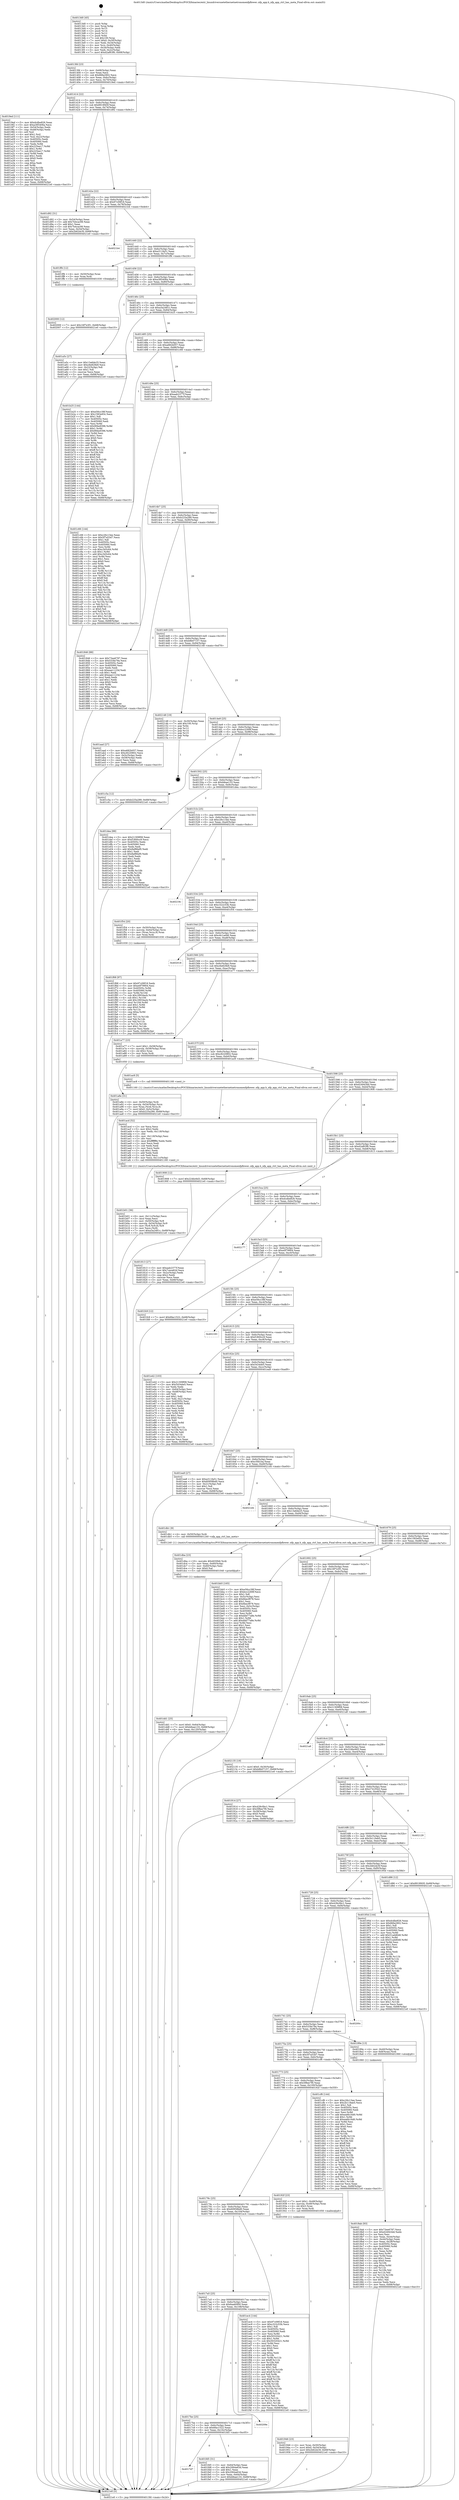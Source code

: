digraph "0x4013d0" {
  label = "0x4013d0 (/mnt/c/Users/mathe/Desktop/tcc/POCII/binaries/extr_linuxdriversnetethernetnetronomenfpflower..nfp_app.h_nfp_app_ctrl_has_meta_Final-ollvm.out::main(0))"
  labelloc = "t"
  node[shape=record]

  Entry [label="",width=0.3,height=0.3,shape=circle,fillcolor=black,style=filled]
  "0x4013fd" [label="{
     0x4013fd [23]\l
     | [instrs]\l
     &nbsp;&nbsp;0x4013fd \<+3\>: mov -0x68(%rbp),%eax\l
     &nbsp;&nbsp;0x401400 \<+2\>: mov %eax,%ecx\l
     &nbsp;&nbsp;0x401402 \<+6\>: sub $0x86fa2902,%ecx\l
     &nbsp;&nbsp;0x401408 \<+3\>: mov %eax,-0x6c(%rbp)\l
     &nbsp;&nbsp;0x40140b \<+3\>: mov %ecx,-0x70(%rbp)\l
     &nbsp;&nbsp;0x40140e \<+6\>: je 00000000004019ed \<main+0x61d\>\l
  }"]
  "0x4019ed" [label="{
     0x4019ed [111]\l
     | [instrs]\l
     &nbsp;&nbsp;0x4019ed \<+5\>: mov $0xdcdbe826,%eax\l
     &nbsp;&nbsp;0x4019f2 \<+5\>: mov $0xa385406a,%ecx\l
     &nbsp;&nbsp;0x4019f7 \<+3\>: mov -0x54(%rbp),%edx\l
     &nbsp;&nbsp;0x4019fa \<+3\>: cmp -0x48(%rbp),%edx\l
     &nbsp;&nbsp;0x4019fd \<+4\>: setl %sil\l
     &nbsp;&nbsp;0x401a01 \<+4\>: and $0x1,%sil\l
     &nbsp;&nbsp;0x401a05 \<+4\>: mov %sil,-0x22(%rbp)\l
     &nbsp;&nbsp;0x401a09 \<+7\>: mov 0x40505c,%edx\l
     &nbsp;&nbsp;0x401a10 \<+7\>: mov 0x405060,%edi\l
     &nbsp;&nbsp;0x401a17 \<+3\>: mov %edx,%r8d\l
     &nbsp;&nbsp;0x401a1a \<+7\>: add $0x225ee17,%r8d\l
     &nbsp;&nbsp;0x401a21 \<+4\>: sub $0x1,%r8d\l
     &nbsp;&nbsp;0x401a25 \<+7\>: sub $0x225ee17,%r8d\l
     &nbsp;&nbsp;0x401a2c \<+4\>: imul %r8d,%edx\l
     &nbsp;&nbsp;0x401a30 \<+3\>: and $0x1,%edx\l
     &nbsp;&nbsp;0x401a33 \<+3\>: cmp $0x0,%edx\l
     &nbsp;&nbsp;0x401a36 \<+4\>: sete %sil\l
     &nbsp;&nbsp;0x401a3a \<+3\>: cmp $0xa,%edi\l
     &nbsp;&nbsp;0x401a3d \<+4\>: setl %r9b\l
     &nbsp;&nbsp;0x401a41 \<+3\>: mov %sil,%r10b\l
     &nbsp;&nbsp;0x401a44 \<+3\>: and %r9b,%r10b\l
     &nbsp;&nbsp;0x401a47 \<+3\>: xor %r9b,%sil\l
     &nbsp;&nbsp;0x401a4a \<+3\>: or %sil,%r10b\l
     &nbsp;&nbsp;0x401a4d \<+4\>: test $0x1,%r10b\l
     &nbsp;&nbsp;0x401a51 \<+3\>: cmovne %ecx,%eax\l
     &nbsp;&nbsp;0x401a54 \<+3\>: mov %eax,-0x68(%rbp)\l
     &nbsp;&nbsp;0x401a57 \<+5\>: jmp 00000000004021e0 \<main+0xe10\>\l
  }"]
  "0x401414" [label="{
     0x401414 [22]\l
     | [instrs]\l
     &nbsp;&nbsp;0x401414 \<+5\>: jmp 0000000000401419 \<main+0x49\>\l
     &nbsp;&nbsp;0x401419 \<+3\>: mov -0x6c(%rbp),%eax\l
     &nbsp;&nbsp;0x40141c \<+5\>: sub $0x8919f45f,%eax\l
     &nbsp;&nbsp;0x401421 \<+3\>: mov %eax,-0x74(%rbp)\l
     &nbsp;&nbsp;0x401424 \<+6\>: je 0000000000401d92 \<main+0x9c2\>\l
  }"]
  Exit [label="",width=0.3,height=0.3,shape=circle,fillcolor=black,style=filled,peripheries=2]
  "0x401d92" [label="{
     0x401d92 [31]\l
     | [instrs]\l
     &nbsp;&nbsp;0x401d92 \<+3\>: mov -0x54(%rbp),%eax\l
     &nbsp;&nbsp;0x401d95 \<+5\>: add $0x7b4cac08,%eax\l
     &nbsp;&nbsp;0x401d9a \<+3\>: add $0x1,%eax\l
     &nbsp;&nbsp;0x401d9d \<+5\>: sub $0x7b4cac08,%eax\l
     &nbsp;&nbsp;0x401da2 \<+3\>: mov %eax,-0x54(%rbp)\l
     &nbsp;&nbsp;0x401da5 \<+7\>: movl $0x2b62dc5f,-0x68(%rbp)\l
     &nbsp;&nbsp;0x401dac \<+5\>: jmp 00000000004021e0 \<main+0xe10\>\l
  }"]
  "0x40142a" [label="{
     0x40142a [22]\l
     | [instrs]\l
     &nbsp;&nbsp;0x40142a \<+5\>: jmp 000000000040142f \<main+0x5f\>\l
     &nbsp;&nbsp;0x40142f \<+3\>: mov -0x6c(%rbp),%eax\l
     &nbsp;&nbsp;0x401432 \<+5\>: sub $0x97c09f18,%eax\l
     &nbsp;&nbsp;0x401437 \<+3\>: mov %eax,-0x78(%rbp)\l
     &nbsp;&nbsp;0x40143a \<+6\>: je 00000000004021b4 \<main+0xde4\>\l
  }"]
  "0x402000" [label="{
     0x402000 [12]\l
     | [instrs]\l
     &nbsp;&nbsp;0x402000 \<+7\>: movl $0x16f7e3f1,-0x68(%rbp)\l
     &nbsp;&nbsp;0x402007 \<+5\>: jmp 00000000004021e0 \<main+0xe10\>\l
  }"]
  "0x4021b4" [label="{
     0x4021b4\l
  }", style=dashed]
  "0x401440" [label="{
     0x401440 [22]\l
     | [instrs]\l
     &nbsp;&nbsp;0x401440 \<+5\>: jmp 0000000000401445 \<main+0x75\>\l
     &nbsp;&nbsp;0x401445 \<+3\>: mov -0x6c(%rbp),%eax\l
     &nbsp;&nbsp;0x401448 \<+5\>: sub $0xa311fa51,%eax\l
     &nbsp;&nbsp;0x40144d \<+3\>: mov %eax,-0x7c(%rbp)\l
     &nbsp;&nbsp;0x401450 \<+6\>: je 0000000000401ff4 \<main+0xc24\>\l
  }"]
  "0x4017d7" [label="{
     0x4017d7\l
  }", style=dashed]
  "0x401ff4" [label="{
     0x401ff4 [12]\l
     | [instrs]\l
     &nbsp;&nbsp;0x401ff4 \<+4\>: mov -0x50(%rbp),%rax\l
     &nbsp;&nbsp;0x401ff8 \<+3\>: mov %rax,%rdi\l
     &nbsp;&nbsp;0x401ffb \<+5\>: call 0000000000401030 \<free@plt\>\l
     | [calls]\l
     &nbsp;&nbsp;0x401030 \{1\} (unknown)\l
  }"]
  "0x401456" [label="{
     0x401456 [22]\l
     | [instrs]\l
     &nbsp;&nbsp;0x401456 \<+5\>: jmp 000000000040145b \<main+0x8b\>\l
     &nbsp;&nbsp;0x40145b \<+3\>: mov -0x6c(%rbp),%eax\l
     &nbsp;&nbsp;0x40145e \<+5\>: sub $0xa385406a,%eax\l
     &nbsp;&nbsp;0x401463 \<+3\>: mov %eax,-0x80(%rbp)\l
     &nbsp;&nbsp;0x401466 \<+6\>: je 0000000000401a5c \<main+0x68c\>\l
  }"]
  "0x401fd5" [label="{
     0x401fd5 [31]\l
     | [instrs]\l
     &nbsp;&nbsp;0x401fd5 \<+3\>: mov -0x64(%rbp),%eax\l
     &nbsp;&nbsp;0x401fd8 \<+5\>: add $0x2064a63d,%eax\l
     &nbsp;&nbsp;0x401fdd \<+3\>: add $0x1,%eax\l
     &nbsp;&nbsp;0x401fe0 \<+5\>: sub $0x2064a63d,%eax\l
     &nbsp;&nbsp;0x401fe5 \<+3\>: mov %eax,-0x64(%rbp)\l
     &nbsp;&nbsp;0x401fe8 \<+7\>: movl $0xbfeae133,-0x68(%rbp)\l
     &nbsp;&nbsp;0x401fef \<+5\>: jmp 00000000004021e0 \<main+0xe10\>\l
  }"]
  "0x401a5c" [label="{
     0x401a5c [27]\l
     | [instrs]\l
     &nbsp;&nbsp;0x401a5c \<+5\>: mov $0x13a6de25,%eax\l
     &nbsp;&nbsp;0x401a61 \<+5\>: mov $0xc6e829e9,%ecx\l
     &nbsp;&nbsp;0x401a66 \<+3\>: mov -0x22(%rbp),%dl\l
     &nbsp;&nbsp;0x401a69 \<+3\>: test $0x1,%dl\l
     &nbsp;&nbsp;0x401a6c \<+3\>: cmovne %ecx,%eax\l
     &nbsp;&nbsp;0x401a6f \<+3\>: mov %eax,-0x68(%rbp)\l
     &nbsp;&nbsp;0x401a72 \<+5\>: jmp 00000000004021e0 \<main+0xe10\>\l
  }"]
  "0x40146c" [label="{
     0x40146c [25]\l
     | [instrs]\l
     &nbsp;&nbsp;0x40146c \<+5\>: jmp 0000000000401471 \<main+0xa1\>\l
     &nbsp;&nbsp;0x401471 \<+3\>: mov -0x6c(%rbp),%eax\l
     &nbsp;&nbsp;0x401474 \<+5\>: sub $0xa3a2481c,%eax\l
     &nbsp;&nbsp;0x401479 \<+6\>: mov %eax,-0x84(%rbp)\l
     &nbsp;&nbsp;0x40147f \<+6\>: je 0000000000401b25 \<main+0x755\>\l
  }"]
  "0x4017be" [label="{
     0x4017be [25]\l
     | [instrs]\l
     &nbsp;&nbsp;0x4017be \<+5\>: jmp 00000000004017c3 \<main+0x3f3\>\l
     &nbsp;&nbsp;0x4017c3 \<+3\>: mov -0x6c(%rbp),%eax\l
     &nbsp;&nbsp;0x4017c6 \<+5\>: sub $0x6fac1522,%eax\l
     &nbsp;&nbsp;0x4017cb \<+6\>: mov %eax,-0x10c(%rbp)\l
     &nbsp;&nbsp;0x4017d1 \<+6\>: je 0000000000401fd5 \<main+0xc05\>\l
  }"]
  "0x401b25" [label="{
     0x401b25 [144]\l
     | [instrs]\l
     &nbsp;&nbsp;0x401b25 \<+5\>: mov $0xe56cc38f,%eax\l
     &nbsp;&nbsp;0x401b2a \<+5\>: mov $0x1583e93c,%ecx\l
     &nbsp;&nbsp;0x401b2f \<+2\>: mov $0x1,%dl\l
     &nbsp;&nbsp;0x401b31 \<+7\>: mov 0x40505c,%esi\l
     &nbsp;&nbsp;0x401b38 \<+7\>: mov 0x405060,%edi\l
     &nbsp;&nbsp;0x401b3f \<+3\>: mov %esi,%r8d\l
     &nbsp;&nbsp;0x401b42 \<+7\>: add $0x90be9396,%r8d\l
     &nbsp;&nbsp;0x401b49 \<+4\>: sub $0x1,%r8d\l
     &nbsp;&nbsp;0x401b4d \<+7\>: sub $0x90be9396,%r8d\l
     &nbsp;&nbsp;0x401b54 \<+4\>: imul %r8d,%esi\l
     &nbsp;&nbsp;0x401b58 \<+3\>: and $0x1,%esi\l
     &nbsp;&nbsp;0x401b5b \<+3\>: cmp $0x0,%esi\l
     &nbsp;&nbsp;0x401b5e \<+4\>: sete %r9b\l
     &nbsp;&nbsp;0x401b62 \<+3\>: cmp $0xa,%edi\l
     &nbsp;&nbsp;0x401b65 \<+4\>: setl %r10b\l
     &nbsp;&nbsp;0x401b69 \<+3\>: mov %r9b,%r11b\l
     &nbsp;&nbsp;0x401b6c \<+4\>: xor $0xff,%r11b\l
     &nbsp;&nbsp;0x401b70 \<+3\>: mov %r10b,%bl\l
     &nbsp;&nbsp;0x401b73 \<+3\>: xor $0xff,%bl\l
     &nbsp;&nbsp;0x401b76 \<+3\>: xor $0x0,%dl\l
     &nbsp;&nbsp;0x401b79 \<+3\>: mov %r11b,%r14b\l
     &nbsp;&nbsp;0x401b7c \<+4\>: and $0x0,%r14b\l
     &nbsp;&nbsp;0x401b80 \<+3\>: and %dl,%r9b\l
     &nbsp;&nbsp;0x401b83 \<+3\>: mov %bl,%r15b\l
     &nbsp;&nbsp;0x401b86 \<+4\>: and $0x0,%r15b\l
     &nbsp;&nbsp;0x401b8a \<+3\>: and %dl,%r10b\l
     &nbsp;&nbsp;0x401b8d \<+3\>: or %r9b,%r14b\l
     &nbsp;&nbsp;0x401b90 \<+3\>: or %r10b,%r15b\l
     &nbsp;&nbsp;0x401b93 \<+3\>: xor %r15b,%r14b\l
     &nbsp;&nbsp;0x401b96 \<+3\>: or %bl,%r11b\l
     &nbsp;&nbsp;0x401b99 \<+4\>: xor $0xff,%r11b\l
     &nbsp;&nbsp;0x401b9d \<+3\>: or $0x0,%dl\l
     &nbsp;&nbsp;0x401ba0 \<+3\>: and %dl,%r11b\l
     &nbsp;&nbsp;0x401ba3 \<+3\>: or %r11b,%r14b\l
     &nbsp;&nbsp;0x401ba6 \<+4\>: test $0x1,%r14b\l
     &nbsp;&nbsp;0x401baa \<+3\>: cmovne %ecx,%eax\l
     &nbsp;&nbsp;0x401bad \<+3\>: mov %eax,-0x68(%rbp)\l
     &nbsp;&nbsp;0x401bb0 \<+5\>: jmp 00000000004021e0 \<main+0xe10\>\l
  }"]
  "0x401485" [label="{
     0x401485 [25]\l
     | [instrs]\l
     &nbsp;&nbsp;0x401485 \<+5\>: jmp 000000000040148a \<main+0xba\>\l
     &nbsp;&nbsp;0x40148a \<+3\>: mov -0x6c(%rbp),%eax\l
     &nbsp;&nbsp;0x40148d \<+5\>: sub $0xa682b057,%eax\l
     &nbsp;&nbsp;0x401492 \<+6\>: mov %eax,-0x88(%rbp)\l
     &nbsp;&nbsp;0x401498 \<+6\>: je 0000000000401c66 \<main+0x896\>\l
  }"]
  "0x40209e" [label="{
     0x40209e\l
  }", style=dashed]
  "0x401c66" [label="{
     0x401c66 [144]\l
     | [instrs]\l
     &nbsp;&nbsp;0x401c66 \<+5\>: mov $0xc26c13ee,%eax\l
     &nbsp;&nbsp;0x401c6b \<+5\>: mov $0x5f7a53d7,%ecx\l
     &nbsp;&nbsp;0x401c70 \<+2\>: mov $0x1,%dl\l
     &nbsp;&nbsp;0x401c72 \<+7\>: mov 0x40505c,%esi\l
     &nbsp;&nbsp;0x401c79 \<+7\>: mov 0x405060,%edi\l
     &nbsp;&nbsp;0x401c80 \<+3\>: mov %esi,%r8d\l
     &nbsp;&nbsp;0x401c83 \<+7\>: sub $0xc3d3c64,%r8d\l
     &nbsp;&nbsp;0x401c8a \<+4\>: sub $0x1,%r8d\l
     &nbsp;&nbsp;0x401c8e \<+7\>: add $0xc3d3c64,%r8d\l
     &nbsp;&nbsp;0x401c95 \<+4\>: imul %r8d,%esi\l
     &nbsp;&nbsp;0x401c99 \<+3\>: and $0x1,%esi\l
     &nbsp;&nbsp;0x401c9c \<+3\>: cmp $0x0,%esi\l
     &nbsp;&nbsp;0x401c9f \<+4\>: sete %r9b\l
     &nbsp;&nbsp;0x401ca3 \<+3\>: cmp $0xa,%edi\l
     &nbsp;&nbsp;0x401ca6 \<+4\>: setl %r10b\l
     &nbsp;&nbsp;0x401caa \<+3\>: mov %r9b,%r11b\l
     &nbsp;&nbsp;0x401cad \<+4\>: xor $0xff,%r11b\l
     &nbsp;&nbsp;0x401cb1 \<+3\>: mov %r10b,%bl\l
     &nbsp;&nbsp;0x401cb4 \<+3\>: xor $0xff,%bl\l
     &nbsp;&nbsp;0x401cb7 \<+3\>: xor $0x0,%dl\l
     &nbsp;&nbsp;0x401cba \<+3\>: mov %r11b,%r14b\l
     &nbsp;&nbsp;0x401cbd \<+4\>: and $0x0,%r14b\l
     &nbsp;&nbsp;0x401cc1 \<+3\>: and %dl,%r9b\l
     &nbsp;&nbsp;0x401cc4 \<+3\>: mov %bl,%r15b\l
     &nbsp;&nbsp;0x401cc7 \<+4\>: and $0x0,%r15b\l
     &nbsp;&nbsp;0x401ccb \<+3\>: and %dl,%r10b\l
     &nbsp;&nbsp;0x401cce \<+3\>: or %r9b,%r14b\l
     &nbsp;&nbsp;0x401cd1 \<+3\>: or %r10b,%r15b\l
     &nbsp;&nbsp;0x401cd4 \<+3\>: xor %r15b,%r14b\l
     &nbsp;&nbsp;0x401cd7 \<+3\>: or %bl,%r11b\l
     &nbsp;&nbsp;0x401cda \<+4\>: xor $0xff,%r11b\l
     &nbsp;&nbsp;0x401cde \<+3\>: or $0x0,%dl\l
     &nbsp;&nbsp;0x401ce1 \<+3\>: and %dl,%r11b\l
     &nbsp;&nbsp;0x401ce4 \<+3\>: or %r11b,%r14b\l
     &nbsp;&nbsp;0x401ce7 \<+4\>: test $0x1,%r14b\l
     &nbsp;&nbsp;0x401ceb \<+3\>: cmovne %ecx,%eax\l
     &nbsp;&nbsp;0x401cee \<+3\>: mov %eax,-0x68(%rbp)\l
     &nbsp;&nbsp;0x401cf1 \<+5\>: jmp 00000000004021e0 \<main+0xe10\>\l
  }"]
  "0x40149e" [label="{
     0x40149e [25]\l
     | [instrs]\l
     &nbsp;&nbsp;0x40149e \<+5\>: jmp 00000000004014a3 \<main+0xd3\>\l
     &nbsp;&nbsp;0x4014a3 \<+3\>: mov -0x6c(%rbp),%eax\l
     &nbsp;&nbsp;0x4014a6 \<+5\>: sub $0xaab2377f,%eax\l
     &nbsp;&nbsp;0x4014ab \<+6\>: mov %eax,-0x8c(%rbp)\l
     &nbsp;&nbsp;0x4014b1 \<+6\>: je 0000000000401846 \<main+0x476\>\l
  }"]
  "0x401f68" [label="{
     0x401f68 [97]\l
     | [instrs]\l
     &nbsp;&nbsp;0x401f68 \<+5\>: mov $0x97c09f18,%edx\l
     &nbsp;&nbsp;0x401f6d \<+5\>: mov $0xe0f79904,%esi\l
     &nbsp;&nbsp;0x401f72 \<+8\>: mov 0x40505c,%r8d\l
     &nbsp;&nbsp;0x401f7a \<+8\>: mov 0x405060,%r9d\l
     &nbsp;&nbsp;0x401f82 \<+3\>: mov %r8d,%r10d\l
     &nbsp;&nbsp;0x401f85 \<+7\>: sub $0x18934acb,%r10d\l
     &nbsp;&nbsp;0x401f8c \<+4\>: sub $0x1,%r10d\l
     &nbsp;&nbsp;0x401f90 \<+7\>: add $0x18934acb,%r10d\l
     &nbsp;&nbsp;0x401f97 \<+4\>: imul %r10d,%r8d\l
     &nbsp;&nbsp;0x401f9b \<+4\>: and $0x1,%r8d\l
     &nbsp;&nbsp;0x401f9f \<+4\>: cmp $0x0,%r8d\l
     &nbsp;&nbsp;0x401fa3 \<+4\>: sete %r11b\l
     &nbsp;&nbsp;0x401fa7 \<+4\>: cmp $0xa,%r9d\l
     &nbsp;&nbsp;0x401fab \<+3\>: setl %bl\l
     &nbsp;&nbsp;0x401fae \<+3\>: mov %r11b,%r14b\l
     &nbsp;&nbsp;0x401fb1 \<+3\>: and %bl,%r14b\l
     &nbsp;&nbsp;0x401fb4 \<+3\>: xor %bl,%r11b\l
     &nbsp;&nbsp;0x401fb7 \<+3\>: or %r11b,%r14b\l
     &nbsp;&nbsp;0x401fba \<+4\>: test $0x1,%r14b\l
     &nbsp;&nbsp;0x401fbe \<+3\>: cmovne %esi,%edx\l
     &nbsp;&nbsp;0x401fc1 \<+3\>: mov %edx,-0x68(%rbp)\l
     &nbsp;&nbsp;0x401fc4 \<+5\>: jmp 00000000004021e0 \<main+0xe10\>\l
  }"]
  "0x401846" [label="{
     0x401846 [88]\l
     | [instrs]\l
     &nbsp;&nbsp;0x401846 \<+5\>: mov $0x73ee6787,%eax\l
     &nbsp;&nbsp;0x40184b \<+5\>: mov $0x533fa79a,%ecx\l
     &nbsp;&nbsp;0x401850 \<+7\>: mov 0x40505c,%edx\l
     &nbsp;&nbsp;0x401857 \<+7\>: mov 0x405060,%esi\l
     &nbsp;&nbsp;0x40185e \<+2\>: mov %edx,%edi\l
     &nbsp;&nbsp;0x401860 \<+6\>: sub $0xeae1123d,%edi\l
     &nbsp;&nbsp;0x401866 \<+3\>: sub $0x1,%edi\l
     &nbsp;&nbsp;0x401869 \<+6\>: add $0xeae1123d,%edi\l
     &nbsp;&nbsp;0x40186f \<+3\>: imul %edi,%edx\l
     &nbsp;&nbsp;0x401872 \<+3\>: and $0x1,%edx\l
     &nbsp;&nbsp;0x401875 \<+3\>: cmp $0x0,%edx\l
     &nbsp;&nbsp;0x401878 \<+4\>: sete %r8b\l
     &nbsp;&nbsp;0x40187c \<+3\>: cmp $0xa,%esi\l
     &nbsp;&nbsp;0x40187f \<+4\>: setl %r9b\l
     &nbsp;&nbsp;0x401883 \<+3\>: mov %r8b,%r10b\l
     &nbsp;&nbsp;0x401886 \<+3\>: and %r9b,%r10b\l
     &nbsp;&nbsp;0x401889 \<+3\>: xor %r9b,%r8b\l
     &nbsp;&nbsp;0x40188c \<+3\>: or %r8b,%r10b\l
     &nbsp;&nbsp;0x40188f \<+4\>: test $0x1,%r10b\l
     &nbsp;&nbsp;0x401893 \<+3\>: cmovne %ecx,%eax\l
     &nbsp;&nbsp;0x401896 \<+3\>: mov %eax,-0x68(%rbp)\l
     &nbsp;&nbsp;0x401899 \<+5\>: jmp 00000000004021e0 \<main+0xe10\>\l
  }"]
  "0x4014b7" [label="{
     0x4014b7 [25]\l
     | [instrs]\l
     &nbsp;&nbsp;0x4014b7 \<+5\>: jmp 00000000004014bc \<main+0xec\>\l
     &nbsp;&nbsp;0x4014bc \<+3\>: mov -0x6c(%rbp),%eax\l
     &nbsp;&nbsp;0x4014bf \<+5\>: sub $0xb225a289,%eax\l
     &nbsp;&nbsp;0x4014c4 \<+6\>: mov %eax,-0x90(%rbp)\l
     &nbsp;&nbsp;0x4014ca \<+6\>: je 0000000000401aad \<main+0x6dd\>\l
  }"]
  "0x4017a5" [label="{
     0x4017a5 [25]\l
     | [instrs]\l
     &nbsp;&nbsp;0x4017a5 \<+5\>: jmp 00000000004017aa \<main+0x3da\>\l
     &nbsp;&nbsp;0x4017aa \<+3\>: mov -0x6c(%rbp),%eax\l
     &nbsp;&nbsp;0x4017ad \<+5\>: sub $0x6aa60f00,%eax\l
     &nbsp;&nbsp;0x4017b2 \<+6\>: mov %eax,-0x108(%rbp)\l
     &nbsp;&nbsp;0x4017b8 \<+6\>: je 000000000040209e \<main+0xcce\>\l
  }"]
  "0x401aad" [label="{
     0x401aad [27]\l
     | [instrs]\l
     &nbsp;&nbsp;0x401aad \<+5\>: mov $0xa682b057,%eax\l
     &nbsp;&nbsp;0x401ab2 \<+5\>: mov $0xc8220802,%ecx\l
     &nbsp;&nbsp;0x401ab7 \<+3\>: mov -0x5c(%rbp),%edx\l
     &nbsp;&nbsp;0x401aba \<+3\>: cmp -0x58(%rbp),%edx\l
     &nbsp;&nbsp;0x401abd \<+3\>: cmovl %ecx,%eax\l
     &nbsp;&nbsp;0x401ac0 \<+3\>: mov %eax,-0x68(%rbp)\l
     &nbsp;&nbsp;0x401ac3 \<+5\>: jmp 00000000004021e0 \<main+0xe10\>\l
  }"]
  "0x4014d0" [label="{
     0x4014d0 [25]\l
     | [instrs]\l
     &nbsp;&nbsp;0x4014d0 \<+5\>: jmp 00000000004014d5 \<main+0x105\>\l
     &nbsp;&nbsp;0x4014d5 \<+3\>: mov -0x6c(%rbp),%eax\l
     &nbsp;&nbsp;0x4014d8 \<+5\>: sub $0xb8b07157,%eax\l
     &nbsp;&nbsp;0x4014dd \<+6\>: mov %eax,-0x94(%rbp)\l
     &nbsp;&nbsp;0x4014e3 \<+6\>: je 0000000000402148 \<main+0xd78\>\l
  }"]
  "0x401ec4" [label="{
     0x401ec4 [144]\l
     | [instrs]\l
     &nbsp;&nbsp;0x401ec4 \<+5\>: mov $0x97c09f18,%eax\l
     &nbsp;&nbsp;0x401ec9 \<+5\>: mov $0xc322c53b,%ecx\l
     &nbsp;&nbsp;0x401ece \<+2\>: mov $0x1,%dl\l
     &nbsp;&nbsp;0x401ed0 \<+7\>: mov 0x40505c,%esi\l
     &nbsp;&nbsp;0x401ed7 \<+7\>: mov 0x405060,%edi\l
     &nbsp;&nbsp;0x401ede \<+3\>: mov %esi,%r8d\l
     &nbsp;&nbsp;0x401ee1 \<+7\>: add $0x50320421,%r8d\l
     &nbsp;&nbsp;0x401ee8 \<+4\>: sub $0x1,%r8d\l
     &nbsp;&nbsp;0x401eec \<+7\>: sub $0x50320421,%r8d\l
     &nbsp;&nbsp;0x401ef3 \<+4\>: imul %r8d,%esi\l
     &nbsp;&nbsp;0x401ef7 \<+3\>: and $0x1,%esi\l
     &nbsp;&nbsp;0x401efa \<+3\>: cmp $0x0,%esi\l
     &nbsp;&nbsp;0x401efd \<+4\>: sete %r9b\l
     &nbsp;&nbsp;0x401f01 \<+3\>: cmp $0xa,%edi\l
     &nbsp;&nbsp;0x401f04 \<+4\>: setl %r10b\l
     &nbsp;&nbsp;0x401f08 \<+3\>: mov %r9b,%r11b\l
     &nbsp;&nbsp;0x401f0b \<+4\>: xor $0xff,%r11b\l
     &nbsp;&nbsp;0x401f0f \<+3\>: mov %r10b,%bl\l
     &nbsp;&nbsp;0x401f12 \<+3\>: xor $0xff,%bl\l
     &nbsp;&nbsp;0x401f15 \<+3\>: xor $0x1,%dl\l
     &nbsp;&nbsp;0x401f18 \<+3\>: mov %r11b,%r14b\l
     &nbsp;&nbsp;0x401f1b \<+4\>: and $0xff,%r14b\l
     &nbsp;&nbsp;0x401f1f \<+3\>: and %dl,%r9b\l
     &nbsp;&nbsp;0x401f22 \<+3\>: mov %bl,%r15b\l
     &nbsp;&nbsp;0x401f25 \<+4\>: and $0xff,%r15b\l
     &nbsp;&nbsp;0x401f29 \<+3\>: and %dl,%r10b\l
     &nbsp;&nbsp;0x401f2c \<+3\>: or %r9b,%r14b\l
     &nbsp;&nbsp;0x401f2f \<+3\>: or %r10b,%r15b\l
     &nbsp;&nbsp;0x401f32 \<+3\>: xor %r15b,%r14b\l
     &nbsp;&nbsp;0x401f35 \<+3\>: or %bl,%r11b\l
     &nbsp;&nbsp;0x401f38 \<+4\>: xor $0xff,%r11b\l
     &nbsp;&nbsp;0x401f3c \<+3\>: or $0x1,%dl\l
     &nbsp;&nbsp;0x401f3f \<+3\>: and %dl,%r11b\l
     &nbsp;&nbsp;0x401f42 \<+3\>: or %r11b,%r14b\l
     &nbsp;&nbsp;0x401f45 \<+4\>: test $0x1,%r14b\l
     &nbsp;&nbsp;0x401f49 \<+3\>: cmovne %ecx,%eax\l
     &nbsp;&nbsp;0x401f4c \<+3\>: mov %eax,-0x68(%rbp)\l
     &nbsp;&nbsp;0x401f4f \<+5\>: jmp 00000000004021e0 \<main+0xe10\>\l
  }"]
  "0x402148" [label="{
     0x402148 [19]\l
     | [instrs]\l
     &nbsp;&nbsp;0x402148 \<+3\>: mov -0x30(%rbp),%eax\l
     &nbsp;&nbsp;0x40214b \<+7\>: add $0x100,%rsp\l
     &nbsp;&nbsp;0x402152 \<+1\>: pop %rbx\l
     &nbsp;&nbsp;0x402153 \<+2\>: pop %r12\l
     &nbsp;&nbsp;0x402155 \<+2\>: pop %r14\l
     &nbsp;&nbsp;0x402157 \<+2\>: pop %r15\l
     &nbsp;&nbsp;0x402159 \<+1\>: pop %rbp\l
     &nbsp;&nbsp;0x40215a \<+1\>: ret\l
  }"]
  "0x4014e9" [label="{
     0x4014e9 [25]\l
     | [instrs]\l
     &nbsp;&nbsp;0x4014e9 \<+5\>: jmp 00000000004014ee \<main+0x11e\>\l
     &nbsp;&nbsp;0x4014ee \<+3\>: mov -0x6c(%rbp),%eax\l
     &nbsp;&nbsp;0x4014f1 \<+5\>: sub $0xbcc2269f,%eax\l
     &nbsp;&nbsp;0x4014f6 \<+6\>: mov %eax,-0x98(%rbp)\l
     &nbsp;&nbsp;0x4014fc \<+6\>: je 0000000000401c5a \<main+0x88a\>\l
  }"]
  "0x401dd1" [label="{
     0x401dd1 [25]\l
     | [instrs]\l
     &nbsp;&nbsp;0x401dd1 \<+7\>: movl $0x0,-0x64(%rbp)\l
     &nbsp;&nbsp;0x401dd8 \<+7\>: movl $0xbfeae133,-0x68(%rbp)\l
     &nbsp;&nbsp;0x401ddf \<+6\>: mov %eax,-0x120(%rbp)\l
     &nbsp;&nbsp;0x401de5 \<+5\>: jmp 00000000004021e0 \<main+0xe10\>\l
  }"]
  "0x401c5a" [label="{
     0x401c5a [12]\l
     | [instrs]\l
     &nbsp;&nbsp;0x401c5a \<+7\>: movl $0xb225a289,-0x68(%rbp)\l
     &nbsp;&nbsp;0x401c61 \<+5\>: jmp 00000000004021e0 \<main+0xe10\>\l
  }"]
  "0x401502" [label="{
     0x401502 [25]\l
     | [instrs]\l
     &nbsp;&nbsp;0x401502 \<+5\>: jmp 0000000000401507 \<main+0x137\>\l
     &nbsp;&nbsp;0x401507 \<+3\>: mov -0x6c(%rbp),%eax\l
     &nbsp;&nbsp;0x40150a \<+5\>: sub $0xbfeae133,%eax\l
     &nbsp;&nbsp;0x40150f \<+6\>: mov %eax,-0x9c(%rbp)\l
     &nbsp;&nbsp;0x401515 \<+6\>: je 0000000000401dea \<main+0xa1a\>\l
  }"]
  "0x401dba" [label="{
     0x401dba [23]\l
     | [instrs]\l
     &nbsp;&nbsp;0x401dba \<+10\>: movabs $0x4030b6,%rdi\l
     &nbsp;&nbsp;0x401dc4 \<+3\>: mov %eax,-0x60(%rbp)\l
     &nbsp;&nbsp;0x401dc7 \<+3\>: mov -0x60(%rbp),%esi\l
     &nbsp;&nbsp;0x401dca \<+2\>: mov $0x0,%al\l
     &nbsp;&nbsp;0x401dcc \<+5\>: call 0000000000401040 \<printf@plt\>\l
     | [calls]\l
     &nbsp;&nbsp;0x401040 \{1\} (unknown)\l
  }"]
  "0x401dea" [label="{
     0x401dea [88]\l
     | [instrs]\l
     &nbsp;&nbsp;0x401dea \<+5\>: mov $0x21309f08,%eax\l
     &nbsp;&nbsp;0x401def \<+5\>: mov $0xf1800cc9,%ecx\l
     &nbsp;&nbsp;0x401df4 \<+7\>: mov 0x40505c,%edx\l
     &nbsp;&nbsp;0x401dfb \<+7\>: mov 0x405060,%esi\l
     &nbsp;&nbsp;0x401e02 \<+2\>: mov %edx,%edi\l
     &nbsp;&nbsp;0x401e04 \<+6\>: add $0x8af86ef0,%edi\l
     &nbsp;&nbsp;0x401e0a \<+3\>: sub $0x1,%edi\l
     &nbsp;&nbsp;0x401e0d \<+6\>: sub $0x8af86ef0,%edi\l
     &nbsp;&nbsp;0x401e13 \<+3\>: imul %edi,%edx\l
     &nbsp;&nbsp;0x401e16 \<+3\>: and $0x1,%edx\l
     &nbsp;&nbsp;0x401e19 \<+3\>: cmp $0x0,%edx\l
     &nbsp;&nbsp;0x401e1c \<+4\>: sete %r8b\l
     &nbsp;&nbsp;0x401e20 \<+3\>: cmp $0xa,%esi\l
     &nbsp;&nbsp;0x401e23 \<+4\>: setl %r9b\l
     &nbsp;&nbsp;0x401e27 \<+3\>: mov %r8b,%r10b\l
     &nbsp;&nbsp;0x401e2a \<+3\>: and %r9b,%r10b\l
     &nbsp;&nbsp;0x401e2d \<+3\>: xor %r9b,%r8b\l
     &nbsp;&nbsp;0x401e30 \<+3\>: or %r8b,%r10b\l
     &nbsp;&nbsp;0x401e33 \<+4\>: test $0x1,%r10b\l
     &nbsp;&nbsp;0x401e37 \<+3\>: cmovne %ecx,%eax\l
     &nbsp;&nbsp;0x401e3a \<+3\>: mov %eax,-0x68(%rbp)\l
     &nbsp;&nbsp;0x401e3d \<+5\>: jmp 00000000004021e0 \<main+0xe10\>\l
  }"]
  "0x40151b" [label="{
     0x40151b [25]\l
     | [instrs]\l
     &nbsp;&nbsp;0x40151b \<+5\>: jmp 0000000000401520 \<main+0x150\>\l
     &nbsp;&nbsp;0x401520 \<+3\>: mov -0x6c(%rbp),%eax\l
     &nbsp;&nbsp;0x401523 \<+5\>: sub $0xc26c13ee,%eax\l
     &nbsp;&nbsp;0x401528 \<+6\>: mov %eax,-0xa0(%rbp)\l
     &nbsp;&nbsp;0x40152e \<+6\>: je 000000000040219c \<main+0xdcc\>\l
  }"]
  "0x401b01" [label="{
     0x401b01 [36]\l
     | [instrs]\l
     &nbsp;&nbsp;0x401b01 \<+6\>: mov -0x11c(%rbp),%ecx\l
     &nbsp;&nbsp;0x401b07 \<+3\>: imul %eax,%ecx\l
     &nbsp;&nbsp;0x401b0a \<+4\>: mov -0x50(%rbp),%r8\l
     &nbsp;&nbsp;0x401b0e \<+4\>: movslq -0x54(%rbp),%r9\l
     &nbsp;&nbsp;0x401b12 \<+4\>: mov (%r8,%r9,8),%r8\l
     &nbsp;&nbsp;0x401b16 \<+3\>: mov %ecx,(%r8)\l
     &nbsp;&nbsp;0x401b19 \<+7\>: movl $0xa3a2481c,-0x68(%rbp)\l
     &nbsp;&nbsp;0x401b20 \<+5\>: jmp 00000000004021e0 \<main+0xe10\>\l
  }"]
  "0x40219c" [label="{
     0x40219c\l
  }", style=dashed]
  "0x401534" [label="{
     0x401534 [25]\l
     | [instrs]\l
     &nbsp;&nbsp;0x401534 \<+5\>: jmp 0000000000401539 \<main+0x169\>\l
     &nbsp;&nbsp;0x401539 \<+3\>: mov -0x6c(%rbp),%eax\l
     &nbsp;&nbsp;0x40153c \<+5\>: sub $0xc322c53b,%eax\l
     &nbsp;&nbsp;0x401541 \<+6\>: mov %eax,-0xa4(%rbp)\l
     &nbsp;&nbsp;0x401547 \<+6\>: je 0000000000401f54 \<main+0xb84\>\l
  }"]
  "0x401acd" [label="{
     0x401acd [52]\l
     | [instrs]\l
     &nbsp;&nbsp;0x401acd \<+2\>: xor %ecx,%ecx\l
     &nbsp;&nbsp;0x401acf \<+5\>: mov $0x2,%edx\l
     &nbsp;&nbsp;0x401ad4 \<+6\>: mov %edx,-0x118(%rbp)\l
     &nbsp;&nbsp;0x401ada \<+1\>: cltd\l
     &nbsp;&nbsp;0x401adb \<+6\>: mov -0x118(%rbp),%esi\l
     &nbsp;&nbsp;0x401ae1 \<+2\>: idiv %esi\l
     &nbsp;&nbsp;0x401ae3 \<+6\>: imul $0xfffffffe,%edx,%edx\l
     &nbsp;&nbsp;0x401ae9 \<+2\>: mov %ecx,%edi\l
     &nbsp;&nbsp;0x401aeb \<+2\>: sub %edx,%edi\l
     &nbsp;&nbsp;0x401aed \<+2\>: mov %ecx,%edx\l
     &nbsp;&nbsp;0x401aef \<+3\>: sub $0x1,%edx\l
     &nbsp;&nbsp;0x401af2 \<+2\>: add %edx,%edi\l
     &nbsp;&nbsp;0x401af4 \<+2\>: sub %edi,%ecx\l
     &nbsp;&nbsp;0x401af6 \<+6\>: mov %ecx,-0x11c(%rbp)\l
     &nbsp;&nbsp;0x401afc \<+5\>: call 0000000000401160 \<next_i\>\l
     | [calls]\l
     &nbsp;&nbsp;0x401160 \{1\} (/mnt/c/Users/mathe/Desktop/tcc/POCII/binaries/extr_linuxdriversnetethernetnetronomenfpflower..nfp_app.h_nfp_app_ctrl_has_meta_Final-ollvm.out::next_i)\l
  }"]
  "0x401f54" [label="{
     0x401f54 [20]\l
     | [instrs]\l
     &nbsp;&nbsp;0x401f54 \<+4\>: mov -0x50(%rbp),%rax\l
     &nbsp;&nbsp;0x401f58 \<+4\>: movslq -0x64(%rbp),%rcx\l
     &nbsp;&nbsp;0x401f5c \<+4\>: mov (%rax,%rcx,8),%rax\l
     &nbsp;&nbsp;0x401f60 \<+3\>: mov %rax,%rdi\l
     &nbsp;&nbsp;0x401f63 \<+5\>: call 0000000000401030 \<free@plt\>\l
     | [calls]\l
     &nbsp;&nbsp;0x401030 \{1\} (unknown)\l
  }"]
  "0x40154d" [label="{
     0x40154d [25]\l
     | [instrs]\l
     &nbsp;&nbsp;0x40154d \<+5\>: jmp 0000000000401552 \<main+0x182\>\l
     &nbsp;&nbsp;0x401552 \<+3\>: mov -0x6c(%rbp),%eax\l
     &nbsp;&nbsp;0x401555 \<+5\>: sub $0xc6c1ad46,%eax\l
     &nbsp;&nbsp;0x40155a \<+6\>: mov %eax,-0xa8(%rbp)\l
     &nbsp;&nbsp;0x401560 \<+6\>: je 0000000000402018 \<main+0xc48\>\l
  }"]
  "0x401a8e" [label="{
     0x401a8e [31]\l
     | [instrs]\l
     &nbsp;&nbsp;0x401a8e \<+4\>: mov -0x50(%rbp),%rdi\l
     &nbsp;&nbsp;0x401a92 \<+4\>: movslq -0x54(%rbp),%rcx\l
     &nbsp;&nbsp;0x401a96 \<+4\>: mov %rax,(%rdi,%rcx,8)\l
     &nbsp;&nbsp;0x401a9a \<+7\>: movl $0x0,-0x5c(%rbp)\l
     &nbsp;&nbsp;0x401aa1 \<+7\>: movl $0xb225a289,-0x68(%rbp)\l
     &nbsp;&nbsp;0x401aa8 \<+5\>: jmp 00000000004021e0 \<main+0xe10\>\l
  }"]
  "0x402018" [label="{
     0x402018\l
  }", style=dashed]
  "0x401566" [label="{
     0x401566 [25]\l
     | [instrs]\l
     &nbsp;&nbsp;0x401566 \<+5\>: jmp 000000000040156b \<main+0x19b\>\l
     &nbsp;&nbsp;0x40156b \<+3\>: mov -0x6c(%rbp),%eax\l
     &nbsp;&nbsp;0x40156e \<+5\>: sub $0xc6e829e9,%eax\l
     &nbsp;&nbsp;0x401573 \<+6\>: mov %eax,-0xac(%rbp)\l
     &nbsp;&nbsp;0x401579 \<+6\>: je 0000000000401a77 \<main+0x6a7\>\l
  }"]
  "0x401946" [label="{
     0x401946 [23]\l
     | [instrs]\l
     &nbsp;&nbsp;0x401946 \<+4\>: mov %rax,-0x50(%rbp)\l
     &nbsp;&nbsp;0x40194a \<+7\>: movl $0x0,-0x54(%rbp)\l
     &nbsp;&nbsp;0x401951 \<+7\>: movl $0x2b62dc5f,-0x68(%rbp)\l
     &nbsp;&nbsp;0x401958 \<+5\>: jmp 00000000004021e0 \<main+0xe10\>\l
  }"]
  "0x401a77" [label="{
     0x401a77 [23]\l
     | [instrs]\l
     &nbsp;&nbsp;0x401a77 \<+7\>: movl $0x1,-0x58(%rbp)\l
     &nbsp;&nbsp;0x401a7e \<+4\>: movslq -0x58(%rbp),%rax\l
     &nbsp;&nbsp;0x401a82 \<+4\>: shl $0x2,%rax\l
     &nbsp;&nbsp;0x401a86 \<+3\>: mov %rax,%rdi\l
     &nbsp;&nbsp;0x401a89 \<+5\>: call 0000000000401050 \<malloc@plt\>\l
     | [calls]\l
     &nbsp;&nbsp;0x401050 \{1\} (unknown)\l
  }"]
  "0x40157f" [label="{
     0x40157f [25]\l
     | [instrs]\l
     &nbsp;&nbsp;0x40157f \<+5\>: jmp 0000000000401584 \<main+0x1b4\>\l
     &nbsp;&nbsp;0x401584 \<+3\>: mov -0x6c(%rbp),%eax\l
     &nbsp;&nbsp;0x401587 \<+5\>: sub $0xc8220802,%eax\l
     &nbsp;&nbsp;0x40158c \<+6\>: mov %eax,-0xb0(%rbp)\l
     &nbsp;&nbsp;0x401592 \<+6\>: je 0000000000401ac8 \<main+0x6f8\>\l
  }"]
  "0x40178c" [label="{
     0x40178c [25]\l
     | [instrs]\l
     &nbsp;&nbsp;0x40178c \<+5\>: jmp 0000000000401791 \<main+0x3c1\>\l
     &nbsp;&nbsp;0x401791 \<+3\>: mov -0x6c(%rbp),%eax\l
     &nbsp;&nbsp;0x401794 \<+5\>: sub $0x60958bd0,%eax\l
     &nbsp;&nbsp;0x401799 \<+6\>: mov %eax,-0x104(%rbp)\l
     &nbsp;&nbsp;0x40179f \<+6\>: je 0000000000401ec4 \<main+0xaf4\>\l
  }"]
  "0x401ac8" [label="{
     0x401ac8 [5]\l
     | [instrs]\l
     &nbsp;&nbsp;0x401ac8 \<+5\>: call 0000000000401160 \<next_i\>\l
     | [calls]\l
     &nbsp;&nbsp;0x401160 \{1\} (/mnt/c/Users/mathe/Desktop/tcc/POCII/binaries/extr_linuxdriversnetethernetnetronomenfpflower..nfp_app.h_nfp_app_ctrl_has_meta_Final-ollvm.out::next_i)\l
  }"]
  "0x401598" [label="{
     0x401598 [25]\l
     | [instrs]\l
     &nbsp;&nbsp;0x401598 \<+5\>: jmp 000000000040159d \<main+0x1cd\>\l
     &nbsp;&nbsp;0x40159d \<+3\>: mov -0x6c(%rbp),%eax\l
     &nbsp;&nbsp;0x4015a0 \<+5\>: sub $0xd24943dd,%eax\l
     &nbsp;&nbsp;0x4015a5 \<+6\>: mov %eax,-0xb4(%rbp)\l
     &nbsp;&nbsp;0x4015ab \<+6\>: je 0000000000401908 \<main+0x538\>\l
  }"]
  "0x40192f" [label="{
     0x40192f [23]\l
     | [instrs]\l
     &nbsp;&nbsp;0x40192f \<+7\>: movl $0x1,-0x48(%rbp)\l
     &nbsp;&nbsp;0x401936 \<+4\>: movslq -0x48(%rbp),%rax\l
     &nbsp;&nbsp;0x40193a \<+4\>: shl $0x3,%rax\l
     &nbsp;&nbsp;0x40193e \<+3\>: mov %rax,%rdi\l
     &nbsp;&nbsp;0x401941 \<+5\>: call 0000000000401050 \<malloc@plt\>\l
     | [calls]\l
     &nbsp;&nbsp;0x401050 \{1\} (unknown)\l
  }"]
  "0x401908" [label="{
     0x401908 [12]\l
     | [instrs]\l
     &nbsp;&nbsp;0x401908 \<+7\>: movl $0x224bc6d3,-0x68(%rbp)\l
     &nbsp;&nbsp;0x40190f \<+5\>: jmp 00000000004021e0 \<main+0xe10\>\l
  }"]
  "0x4015b1" [label="{
     0x4015b1 [25]\l
     | [instrs]\l
     &nbsp;&nbsp;0x4015b1 \<+5\>: jmp 00000000004015b6 \<main+0x1e6\>\l
     &nbsp;&nbsp;0x4015b6 \<+3\>: mov -0x6c(%rbp),%eax\l
     &nbsp;&nbsp;0x4015b9 \<+5\>: sub $0xd2af63f6,%eax\l
     &nbsp;&nbsp;0x4015be \<+6\>: mov %eax,-0xb8(%rbp)\l
     &nbsp;&nbsp;0x4015c4 \<+6\>: je 0000000000401813 \<main+0x443\>\l
  }"]
  "0x401773" [label="{
     0x401773 [25]\l
     | [instrs]\l
     &nbsp;&nbsp;0x401773 \<+5\>: jmp 0000000000401778 \<main+0x3a8\>\l
     &nbsp;&nbsp;0x401778 \<+3\>: mov -0x6c(%rbp),%eax\l
     &nbsp;&nbsp;0x40177b \<+5\>: sub $0x5f8ee7f0,%eax\l
     &nbsp;&nbsp;0x401780 \<+6\>: mov %eax,-0x100(%rbp)\l
     &nbsp;&nbsp;0x401786 \<+6\>: je 000000000040192f \<main+0x55f\>\l
  }"]
  "0x401813" [label="{
     0x401813 [27]\l
     | [instrs]\l
     &nbsp;&nbsp;0x401813 \<+5\>: mov $0xaab2377f,%eax\l
     &nbsp;&nbsp;0x401818 \<+5\>: mov $0x7cece62d,%ecx\l
     &nbsp;&nbsp;0x40181d \<+3\>: mov -0x2c(%rbp),%edx\l
     &nbsp;&nbsp;0x401820 \<+3\>: cmp $0x2,%edx\l
     &nbsp;&nbsp;0x401823 \<+3\>: cmovne %ecx,%eax\l
     &nbsp;&nbsp;0x401826 \<+3\>: mov %eax,-0x68(%rbp)\l
     &nbsp;&nbsp;0x401829 \<+5\>: jmp 00000000004021e0 \<main+0xe10\>\l
  }"]
  "0x4015ca" [label="{
     0x4015ca [25]\l
     | [instrs]\l
     &nbsp;&nbsp;0x4015ca \<+5\>: jmp 00000000004015cf \<main+0x1ff\>\l
     &nbsp;&nbsp;0x4015cf \<+3\>: mov -0x6c(%rbp),%eax\l
     &nbsp;&nbsp;0x4015d2 \<+5\>: sub $0xdcdbe826,%eax\l
     &nbsp;&nbsp;0x4015d7 \<+6\>: mov %eax,-0xbc(%rbp)\l
     &nbsp;&nbsp;0x4015dd \<+6\>: je 0000000000402177 \<main+0xda7\>\l
  }"]
  "0x4021e0" [label="{
     0x4021e0 [5]\l
     | [instrs]\l
     &nbsp;&nbsp;0x4021e0 \<+5\>: jmp 00000000004013fd \<main+0x2d\>\l
  }"]
  "0x4013d0" [label="{
     0x4013d0 [45]\l
     | [instrs]\l
     &nbsp;&nbsp;0x4013d0 \<+1\>: push %rbp\l
     &nbsp;&nbsp;0x4013d1 \<+3\>: mov %rsp,%rbp\l
     &nbsp;&nbsp;0x4013d4 \<+2\>: push %r15\l
     &nbsp;&nbsp;0x4013d6 \<+2\>: push %r14\l
     &nbsp;&nbsp;0x4013d8 \<+2\>: push %r12\l
     &nbsp;&nbsp;0x4013da \<+1\>: push %rbx\l
     &nbsp;&nbsp;0x4013db \<+7\>: sub $0x100,%rsp\l
     &nbsp;&nbsp;0x4013e2 \<+7\>: movl $0x0,-0x30(%rbp)\l
     &nbsp;&nbsp;0x4013e9 \<+3\>: mov %edi,-0x34(%rbp)\l
     &nbsp;&nbsp;0x4013ec \<+4\>: mov %rsi,-0x40(%rbp)\l
     &nbsp;&nbsp;0x4013f0 \<+3\>: mov -0x34(%rbp),%edi\l
     &nbsp;&nbsp;0x4013f3 \<+3\>: mov %edi,-0x2c(%rbp)\l
     &nbsp;&nbsp;0x4013f6 \<+7\>: movl $0xd2af63f6,-0x68(%rbp)\l
  }"]
  "0x401cf6" [label="{
     0x401cf6 [144]\l
     | [instrs]\l
     &nbsp;&nbsp;0x401cf6 \<+5\>: mov $0xc26c13ee,%eax\l
     &nbsp;&nbsp;0x401cfb \<+5\>: mov $0x2b119ab5,%ecx\l
     &nbsp;&nbsp;0x401d00 \<+2\>: mov $0x1,%dl\l
     &nbsp;&nbsp;0x401d02 \<+7\>: mov 0x40505c,%esi\l
     &nbsp;&nbsp;0x401d09 \<+7\>: mov 0x405060,%edi\l
     &nbsp;&nbsp;0x401d10 \<+3\>: mov %esi,%r8d\l
     &nbsp;&nbsp;0x401d13 \<+7\>: add $0xea6b16d0,%r8d\l
     &nbsp;&nbsp;0x401d1a \<+4\>: sub $0x1,%r8d\l
     &nbsp;&nbsp;0x401d1e \<+7\>: sub $0xea6b16d0,%r8d\l
     &nbsp;&nbsp;0x401d25 \<+4\>: imul %r8d,%esi\l
     &nbsp;&nbsp;0x401d29 \<+3\>: and $0x1,%esi\l
     &nbsp;&nbsp;0x401d2c \<+3\>: cmp $0x0,%esi\l
     &nbsp;&nbsp;0x401d2f \<+4\>: sete %r9b\l
     &nbsp;&nbsp;0x401d33 \<+3\>: cmp $0xa,%edi\l
     &nbsp;&nbsp;0x401d36 \<+4\>: setl %r10b\l
     &nbsp;&nbsp;0x401d3a \<+3\>: mov %r9b,%r11b\l
     &nbsp;&nbsp;0x401d3d \<+4\>: xor $0xff,%r11b\l
     &nbsp;&nbsp;0x401d41 \<+3\>: mov %r10b,%bl\l
     &nbsp;&nbsp;0x401d44 \<+3\>: xor $0xff,%bl\l
     &nbsp;&nbsp;0x401d47 \<+3\>: xor $0x0,%dl\l
     &nbsp;&nbsp;0x401d4a \<+3\>: mov %r11b,%r14b\l
     &nbsp;&nbsp;0x401d4d \<+4\>: and $0x0,%r14b\l
     &nbsp;&nbsp;0x401d51 \<+3\>: and %dl,%r9b\l
     &nbsp;&nbsp;0x401d54 \<+3\>: mov %bl,%r15b\l
     &nbsp;&nbsp;0x401d57 \<+4\>: and $0x0,%r15b\l
     &nbsp;&nbsp;0x401d5b \<+3\>: and %dl,%r10b\l
     &nbsp;&nbsp;0x401d5e \<+3\>: or %r9b,%r14b\l
     &nbsp;&nbsp;0x401d61 \<+3\>: or %r10b,%r15b\l
     &nbsp;&nbsp;0x401d64 \<+3\>: xor %r15b,%r14b\l
     &nbsp;&nbsp;0x401d67 \<+3\>: or %bl,%r11b\l
     &nbsp;&nbsp;0x401d6a \<+4\>: xor $0xff,%r11b\l
     &nbsp;&nbsp;0x401d6e \<+3\>: or $0x0,%dl\l
     &nbsp;&nbsp;0x401d71 \<+3\>: and %dl,%r11b\l
     &nbsp;&nbsp;0x401d74 \<+3\>: or %r11b,%r14b\l
     &nbsp;&nbsp;0x401d77 \<+4\>: test $0x1,%r14b\l
     &nbsp;&nbsp;0x401d7b \<+3\>: cmovne %ecx,%eax\l
     &nbsp;&nbsp;0x401d7e \<+3\>: mov %eax,-0x68(%rbp)\l
     &nbsp;&nbsp;0x401d81 \<+5\>: jmp 00000000004021e0 \<main+0xe10\>\l
  }"]
  "0x402177" [label="{
     0x402177\l
  }", style=dashed]
  "0x4015e3" [label="{
     0x4015e3 [25]\l
     | [instrs]\l
     &nbsp;&nbsp;0x4015e3 \<+5\>: jmp 00000000004015e8 \<main+0x218\>\l
     &nbsp;&nbsp;0x4015e8 \<+3\>: mov -0x6c(%rbp),%eax\l
     &nbsp;&nbsp;0x4015eb \<+5\>: sub $0xe0f79904,%eax\l
     &nbsp;&nbsp;0x4015f0 \<+6\>: mov %eax,-0xc0(%rbp)\l
     &nbsp;&nbsp;0x4015f6 \<+6\>: je 0000000000401fc9 \<main+0xbf9\>\l
  }"]
  "0x4018ab" [label="{
     0x4018ab [93]\l
     | [instrs]\l
     &nbsp;&nbsp;0x4018ab \<+5\>: mov $0x73ee6787,%ecx\l
     &nbsp;&nbsp;0x4018b0 \<+5\>: mov $0xd24943dd,%edx\l
     &nbsp;&nbsp;0x4018b5 \<+2\>: xor %esi,%esi\l
     &nbsp;&nbsp;0x4018b7 \<+3\>: mov %eax,-0x44(%rbp)\l
     &nbsp;&nbsp;0x4018ba \<+3\>: mov -0x44(%rbp),%eax\l
     &nbsp;&nbsp;0x4018bd \<+3\>: mov %eax,-0x28(%rbp)\l
     &nbsp;&nbsp;0x4018c0 \<+7\>: mov 0x40505c,%eax\l
     &nbsp;&nbsp;0x4018c7 \<+8\>: mov 0x405060,%r8d\l
     &nbsp;&nbsp;0x4018cf \<+3\>: sub $0x1,%esi\l
     &nbsp;&nbsp;0x4018d2 \<+3\>: mov %eax,%r9d\l
     &nbsp;&nbsp;0x4018d5 \<+3\>: add %esi,%r9d\l
     &nbsp;&nbsp;0x4018d8 \<+4\>: imul %r9d,%eax\l
     &nbsp;&nbsp;0x4018dc \<+3\>: and $0x1,%eax\l
     &nbsp;&nbsp;0x4018df \<+3\>: cmp $0x0,%eax\l
     &nbsp;&nbsp;0x4018e2 \<+4\>: sete %r10b\l
     &nbsp;&nbsp;0x4018e6 \<+4\>: cmp $0xa,%r8d\l
     &nbsp;&nbsp;0x4018ea \<+4\>: setl %r11b\l
     &nbsp;&nbsp;0x4018ee \<+3\>: mov %r10b,%bl\l
     &nbsp;&nbsp;0x4018f1 \<+3\>: and %r11b,%bl\l
     &nbsp;&nbsp;0x4018f4 \<+3\>: xor %r11b,%r10b\l
     &nbsp;&nbsp;0x4018f7 \<+3\>: or %r10b,%bl\l
     &nbsp;&nbsp;0x4018fa \<+3\>: test $0x1,%bl\l
     &nbsp;&nbsp;0x4018fd \<+3\>: cmovne %edx,%ecx\l
     &nbsp;&nbsp;0x401900 \<+3\>: mov %ecx,-0x68(%rbp)\l
     &nbsp;&nbsp;0x401903 \<+5\>: jmp 00000000004021e0 \<main+0xe10\>\l
  }"]
  "0x401fc9" [label="{
     0x401fc9 [12]\l
     | [instrs]\l
     &nbsp;&nbsp;0x401fc9 \<+7\>: movl $0x6fac1522,-0x68(%rbp)\l
     &nbsp;&nbsp;0x401fd0 \<+5\>: jmp 00000000004021e0 \<main+0xe10\>\l
  }"]
  "0x4015fc" [label="{
     0x4015fc [25]\l
     | [instrs]\l
     &nbsp;&nbsp;0x4015fc \<+5\>: jmp 0000000000401601 \<main+0x231\>\l
     &nbsp;&nbsp;0x401601 \<+3\>: mov -0x6c(%rbp),%eax\l
     &nbsp;&nbsp;0x401604 \<+5\>: sub $0xe56cc38f,%eax\l
     &nbsp;&nbsp;0x401609 \<+6\>: mov %eax,-0xc4(%rbp)\l
     &nbsp;&nbsp;0x40160f \<+6\>: je 0000000000402183 \<main+0xdb3\>\l
  }"]
  "0x40175a" [label="{
     0x40175a [25]\l
     | [instrs]\l
     &nbsp;&nbsp;0x40175a \<+5\>: jmp 000000000040175f \<main+0x38f\>\l
     &nbsp;&nbsp;0x40175f \<+3\>: mov -0x6c(%rbp),%eax\l
     &nbsp;&nbsp;0x401762 \<+5\>: sub $0x5f7a53d7,%eax\l
     &nbsp;&nbsp;0x401767 \<+6\>: mov %eax,-0xfc(%rbp)\l
     &nbsp;&nbsp;0x40176d \<+6\>: je 0000000000401cf6 \<main+0x926\>\l
  }"]
  "0x402183" [label="{
     0x402183\l
  }", style=dashed]
  "0x401615" [label="{
     0x401615 [25]\l
     | [instrs]\l
     &nbsp;&nbsp;0x401615 \<+5\>: jmp 000000000040161a \<main+0x24a\>\l
     &nbsp;&nbsp;0x40161a \<+3\>: mov -0x6c(%rbp),%eax\l
     &nbsp;&nbsp;0x40161d \<+5\>: sub $0xf1800cc9,%eax\l
     &nbsp;&nbsp;0x401622 \<+6\>: mov %eax,-0xc8(%rbp)\l
     &nbsp;&nbsp;0x401628 \<+6\>: je 0000000000401e42 \<main+0xa72\>\l
  }"]
  "0x40189e" [label="{
     0x40189e [13]\l
     | [instrs]\l
     &nbsp;&nbsp;0x40189e \<+4\>: mov -0x40(%rbp),%rax\l
     &nbsp;&nbsp;0x4018a2 \<+4\>: mov 0x8(%rax),%rdi\l
     &nbsp;&nbsp;0x4018a6 \<+5\>: call 0000000000401060 \<atoi@plt\>\l
     | [calls]\l
     &nbsp;&nbsp;0x401060 \{1\} (unknown)\l
  }"]
  "0x401e42" [label="{
     0x401e42 [103]\l
     | [instrs]\l
     &nbsp;&nbsp;0x401e42 \<+5\>: mov $0x21309f08,%eax\l
     &nbsp;&nbsp;0x401e47 \<+5\>: mov $0x5434de5,%ecx\l
     &nbsp;&nbsp;0x401e4c \<+2\>: xor %edx,%edx\l
     &nbsp;&nbsp;0x401e4e \<+3\>: mov -0x64(%rbp),%esi\l
     &nbsp;&nbsp;0x401e51 \<+3\>: cmp -0x48(%rbp),%esi\l
     &nbsp;&nbsp;0x401e54 \<+4\>: setl %dil\l
     &nbsp;&nbsp;0x401e58 \<+4\>: and $0x1,%dil\l
     &nbsp;&nbsp;0x401e5c \<+4\>: mov %dil,-0x21(%rbp)\l
     &nbsp;&nbsp;0x401e60 \<+7\>: mov 0x40505c,%esi\l
     &nbsp;&nbsp;0x401e67 \<+8\>: mov 0x405060,%r8d\l
     &nbsp;&nbsp;0x401e6f \<+3\>: sub $0x1,%edx\l
     &nbsp;&nbsp;0x401e72 \<+3\>: mov %esi,%r9d\l
     &nbsp;&nbsp;0x401e75 \<+3\>: add %edx,%r9d\l
     &nbsp;&nbsp;0x401e78 \<+4\>: imul %r9d,%esi\l
     &nbsp;&nbsp;0x401e7c \<+3\>: and $0x1,%esi\l
     &nbsp;&nbsp;0x401e7f \<+3\>: cmp $0x0,%esi\l
     &nbsp;&nbsp;0x401e82 \<+4\>: sete %dil\l
     &nbsp;&nbsp;0x401e86 \<+4\>: cmp $0xa,%r8d\l
     &nbsp;&nbsp;0x401e8a \<+4\>: setl %r10b\l
     &nbsp;&nbsp;0x401e8e \<+3\>: mov %dil,%r11b\l
     &nbsp;&nbsp;0x401e91 \<+3\>: and %r10b,%r11b\l
     &nbsp;&nbsp;0x401e94 \<+3\>: xor %r10b,%dil\l
     &nbsp;&nbsp;0x401e97 \<+3\>: or %dil,%r11b\l
     &nbsp;&nbsp;0x401e9a \<+4\>: test $0x1,%r11b\l
     &nbsp;&nbsp;0x401e9e \<+3\>: cmovne %ecx,%eax\l
     &nbsp;&nbsp;0x401ea1 \<+3\>: mov %eax,-0x68(%rbp)\l
     &nbsp;&nbsp;0x401ea4 \<+5\>: jmp 00000000004021e0 \<main+0xe10\>\l
  }"]
  "0x40162e" [label="{
     0x40162e [25]\l
     | [instrs]\l
     &nbsp;&nbsp;0x40162e \<+5\>: jmp 0000000000401633 \<main+0x263\>\l
     &nbsp;&nbsp;0x401633 \<+3\>: mov -0x6c(%rbp),%eax\l
     &nbsp;&nbsp;0x401636 \<+5\>: sub $0x5434de5,%eax\l
     &nbsp;&nbsp;0x40163b \<+6\>: mov %eax,-0xcc(%rbp)\l
     &nbsp;&nbsp;0x401641 \<+6\>: je 0000000000401ea9 \<main+0xad9\>\l
  }"]
  "0x401741" [label="{
     0x401741 [25]\l
     | [instrs]\l
     &nbsp;&nbsp;0x401741 \<+5\>: jmp 0000000000401746 \<main+0x376\>\l
     &nbsp;&nbsp;0x401746 \<+3\>: mov -0x6c(%rbp),%eax\l
     &nbsp;&nbsp;0x401749 \<+5\>: sub $0x533fa79a,%eax\l
     &nbsp;&nbsp;0x40174e \<+6\>: mov %eax,-0xf8(%rbp)\l
     &nbsp;&nbsp;0x401754 \<+6\>: je 000000000040189e \<main+0x4ce\>\l
  }"]
  "0x401ea9" [label="{
     0x401ea9 [27]\l
     | [instrs]\l
     &nbsp;&nbsp;0x401ea9 \<+5\>: mov $0xa311fa51,%eax\l
     &nbsp;&nbsp;0x401eae \<+5\>: mov $0x60958bd0,%ecx\l
     &nbsp;&nbsp;0x401eb3 \<+3\>: mov -0x21(%rbp),%dl\l
     &nbsp;&nbsp;0x401eb6 \<+3\>: test $0x1,%dl\l
     &nbsp;&nbsp;0x401eb9 \<+3\>: cmovne %ecx,%eax\l
     &nbsp;&nbsp;0x401ebc \<+3\>: mov %eax,-0x68(%rbp)\l
     &nbsp;&nbsp;0x401ebf \<+5\>: jmp 00000000004021e0 \<main+0xe10\>\l
  }"]
  "0x401647" [label="{
     0x401647 [25]\l
     | [instrs]\l
     &nbsp;&nbsp;0x401647 \<+5\>: jmp 000000000040164c \<main+0x27c\>\l
     &nbsp;&nbsp;0x40164c \<+3\>: mov -0x6c(%rbp),%eax\l
     &nbsp;&nbsp;0x40164f \<+5\>: sub $0xc5fd1ba,%eax\l
     &nbsp;&nbsp;0x401654 \<+6\>: mov %eax,-0xd0(%rbp)\l
     &nbsp;&nbsp;0x40165a \<+6\>: je 00000000004021d4 \<main+0xe04\>\l
  }"]
  "0x40200c" [label="{
     0x40200c\l
  }", style=dashed]
  "0x4021d4" [label="{
     0x4021d4\l
  }", style=dashed]
  "0x401660" [label="{
     0x401660 [25]\l
     | [instrs]\l
     &nbsp;&nbsp;0x401660 \<+5\>: jmp 0000000000401665 \<main+0x295\>\l
     &nbsp;&nbsp;0x401665 \<+3\>: mov -0x6c(%rbp),%eax\l
     &nbsp;&nbsp;0x401668 \<+5\>: sub $0x13a6de25,%eax\l
     &nbsp;&nbsp;0x40166d \<+6\>: mov %eax,-0xd4(%rbp)\l
     &nbsp;&nbsp;0x401673 \<+6\>: je 0000000000401db1 \<main+0x9e1\>\l
  }"]
  "0x401728" [label="{
     0x401728 [25]\l
     | [instrs]\l
     &nbsp;&nbsp;0x401728 \<+5\>: jmp 000000000040172d \<main+0x35d\>\l
     &nbsp;&nbsp;0x40172d \<+3\>: mov -0x6c(%rbp),%eax\l
     &nbsp;&nbsp;0x401730 \<+5\>: sub $0x428c0bc1,%eax\l
     &nbsp;&nbsp;0x401735 \<+6\>: mov %eax,-0xf4(%rbp)\l
     &nbsp;&nbsp;0x40173b \<+6\>: je 000000000040200c \<main+0xc3c\>\l
  }"]
  "0x401db1" [label="{
     0x401db1 [9]\l
     | [instrs]\l
     &nbsp;&nbsp;0x401db1 \<+4\>: mov -0x50(%rbp),%rdi\l
     &nbsp;&nbsp;0x401db5 \<+5\>: call 0000000000401240 \<nfp_app_ctrl_has_meta\>\l
     | [calls]\l
     &nbsp;&nbsp;0x401240 \{1\} (/mnt/c/Users/mathe/Desktop/tcc/POCII/binaries/extr_linuxdriversnetethernetnetronomenfpflower..nfp_app.h_nfp_app_ctrl_has_meta_Final-ollvm.out::nfp_app_ctrl_has_meta)\l
  }"]
  "0x401679" [label="{
     0x401679 [25]\l
     | [instrs]\l
     &nbsp;&nbsp;0x401679 \<+5\>: jmp 000000000040167e \<main+0x2ae\>\l
     &nbsp;&nbsp;0x40167e \<+3\>: mov -0x6c(%rbp),%eax\l
     &nbsp;&nbsp;0x401681 \<+5\>: sub $0x1583e93c,%eax\l
     &nbsp;&nbsp;0x401686 \<+6\>: mov %eax,-0xd8(%rbp)\l
     &nbsp;&nbsp;0x40168c \<+6\>: je 0000000000401bb5 \<main+0x7e5\>\l
  }"]
  "0x40195d" [label="{
     0x40195d [144]\l
     | [instrs]\l
     &nbsp;&nbsp;0x40195d \<+5\>: mov $0xdcdbe826,%eax\l
     &nbsp;&nbsp;0x401962 \<+5\>: mov $0x86fa2902,%ecx\l
     &nbsp;&nbsp;0x401967 \<+2\>: mov $0x1,%dl\l
     &nbsp;&nbsp;0x401969 \<+7\>: mov 0x40505c,%esi\l
     &nbsp;&nbsp;0x401970 \<+7\>: mov 0x405060,%edi\l
     &nbsp;&nbsp;0x401977 \<+3\>: mov %esi,%r8d\l
     &nbsp;&nbsp;0x40197a \<+7\>: add $0x51add648,%r8d\l
     &nbsp;&nbsp;0x401981 \<+4\>: sub $0x1,%r8d\l
     &nbsp;&nbsp;0x401985 \<+7\>: sub $0x51add648,%r8d\l
     &nbsp;&nbsp;0x40198c \<+4\>: imul %r8d,%esi\l
     &nbsp;&nbsp;0x401990 \<+3\>: and $0x1,%esi\l
     &nbsp;&nbsp;0x401993 \<+3\>: cmp $0x0,%esi\l
     &nbsp;&nbsp;0x401996 \<+4\>: sete %r9b\l
     &nbsp;&nbsp;0x40199a \<+3\>: cmp $0xa,%edi\l
     &nbsp;&nbsp;0x40199d \<+4\>: setl %r10b\l
     &nbsp;&nbsp;0x4019a1 \<+3\>: mov %r9b,%r11b\l
     &nbsp;&nbsp;0x4019a4 \<+4\>: xor $0xff,%r11b\l
     &nbsp;&nbsp;0x4019a8 \<+3\>: mov %r10b,%bl\l
     &nbsp;&nbsp;0x4019ab \<+3\>: xor $0xff,%bl\l
     &nbsp;&nbsp;0x4019ae \<+3\>: xor $0x0,%dl\l
     &nbsp;&nbsp;0x4019b1 \<+3\>: mov %r11b,%r14b\l
     &nbsp;&nbsp;0x4019b4 \<+4\>: and $0x0,%r14b\l
     &nbsp;&nbsp;0x4019b8 \<+3\>: and %dl,%r9b\l
     &nbsp;&nbsp;0x4019bb \<+3\>: mov %bl,%r15b\l
     &nbsp;&nbsp;0x4019be \<+4\>: and $0x0,%r15b\l
     &nbsp;&nbsp;0x4019c2 \<+3\>: and %dl,%r10b\l
     &nbsp;&nbsp;0x4019c5 \<+3\>: or %r9b,%r14b\l
     &nbsp;&nbsp;0x4019c8 \<+3\>: or %r10b,%r15b\l
     &nbsp;&nbsp;0x4019cb \<+3\>: xor %r15b,%r14b\l
     &nbsp;&nbsp;0x4019ce \<+3\>: or %bl,%r11b\l
     &nbsp;&nbsp;0x4019d1 \<+4\>: xor $0xff,%r11b\l
     &nbsp;&nbsp;0x4019d5 \<+3\>: or $0x0,%dl\l
     &nbsp;&nbsp;0x4019d8 \<+3\>: and %dl,%r11b\l
     &nbsp;&nbsp;0x4019db \<+3\>: or %r11b,%r14b\l
     &nbsp;&nbsp;0x4019de \<+4\>: test $0x1,%r14b\l
     &nbsp;&nbsp;0x4019e2 \<+3\>: cmovne %ecx,%eax\l
     &nbsp;&nbsp;0x4019e5 \<+3\>: mov %eax,-0x68(%rbp)\l
     &nbsp;&nbsp;0x4019e8 \<+5\>: jmp 00000000004021e0 \<main+0xe10\>\l
  }"]
  "0x401bb5" [label="{
     0x401bb5 [165]\l
     | [instrs]\l
     &nbsp;&nbsp;0x401bb5 \<+5\>: mov $0xe56cc38f,%eax\l
     &nbsp;&nbsp;0x401bba \<+5\>: mov $0xbcc2269f,%ecx\l
     &nbsp;&nbsp;0x401bbf \<+2\>: mov $0x1,%dl\l
     &nbsp;&nbsp;0x401bc1 \<+3\>: mov -0x5c(%rbp),%esi\l
     &nbsp;&nbsp;0x401bc4 \<+6\>: add $0x6becf978,%esi\l
     &nbsp;&nbsp;0x401bca \<+3\>: add $0x1,%esi\l
     &nbsp;&nbsp;0x401bcd \<+6\>: sub $0x6becf978,%esi\l
     &nbsp;&nbsp;0x401bd3 \<+3\>: mov %esi,-0x5c(%rbp)\l
     &nbsp;&nbsp;0x401bd6 \<+7\>: mov 0x40505c,%esi\l
     &nbsp;&nbsp;0x401bdd \<+7\>: mov 0x405060,%edi\l
     &nbsp;&nbsp;0x401be4 \<+3\>: mov %esi,%r8d\l
     &nbsp;&nbsp;0x401be7 \<+7\>: sub $0xddd77a8e,%r8d\l
     &nbsp;&nbsp;0x401bee \<+4\>: sub $0x1,%r8d\l
     &nbsp;&nbsp;0x401bf2 \<+7\>: add $0xddd77a8e,%r8d\l
     &nbsp;&nbsp;0x401bf9 \<+4\>: imul %r8d,%esi\l
     &nbsp;&nbsp;0x401bfd \<+3\>: and $0x1,%esi\l
     &nbsp;&nbsp;0x401c00 \<+3\>: cmp $0x0,%esi\l
     &nbsp;&nbsp;0x401c03 \<+4\>: sete %r9b\l
     &nbsp;&nbsp;0x401c07 \<+3\>: cmp $0xa,%edi\l
     &nbsp;&nbsp;0x401c0a \<+4\>: setl %r10b\l
     &nbsp;&nbsp;0x401c0e \<+3\>: mov %r9b,%r11b\l
     &nbsp;&nbsp;0x401c11 \<+4\>: xor $0xff,%r11b\l
     &nbsp;&nbsp;0x401c15 \<+3\>: mov %r10b,%bl\l
     &nbsp;&nbsp;0x401c18 \<+3\>: xor $0xff,%bl\l
     &nbsp;&nbsp;0x401c1b \<+3\>: xor $0x0,%dl\l
     &nbsp;&nbsp;0x401c1e \<+3\>: mov %r11b,%r14b\l
     &nbsp;&nbsp;0x401c21 \<+4\>: and $0x0,%r14b\l
     &nbsp;&nbsp;0x401c25 \<+3\>: and %dl,%r9b\l
     &nbsp;&nbsp;0x401c28 \<+3\>: mov %bl,%r15b\l
     &nbsp;&nbsp;0x401c2b \<+4\>: and $0x0,%r15b\l
     &nbsp;&nbsp;0x401c2f \<+3\>: and %dl,%r10b\l
     &nbsp;&nbsp;0x401c32 \<+3\>: or %r9b,%r14b\l
     &nbsp;&nbsp;0x401c35 \<+3\>: or %r10b,%r15b\l
     &nbsp;&nbsp;0x401c38 \<+3\>: xor %r15b,%r14b\l
     &nbsp;&nbsp;0x401c3b \<+3\>: or %bl,%r11b\l
     &nbsp;&nbsp;0x401c3e \<+4\>: xor $0xff,%r11b\l
     &nbsp;&nbsp;0x401c42 \<+3\>: or $0x0,%dl\l
     &nbsp;&nbsp;0x401c45 \<+3\>: and %dl,%r11b\l
     &nbsp;&nbsp;0x401c48 \<+3\>: or %r11b,%r14b\l
     &nbsp;&nbsp;0x401c4b \<+4\>: test $0x1,%r14b\l
     &nbsp;&nbsp;0x401c4f \<+3\>: cmovne %ecx,%eax\l
     &nbsp;&nbsp;0x401c52 \<+3\>: mov %eax,-0x68(%rbp)\l
     &nbsp;&nbsp;0x401c55 \<+5\>: jmp 00000000004021e0 \<main+0xe10\>\l
  }"]
  "0x401692" [label="{
     0x401692 [25]\l
     | [instrs]\l
     &nbsp;&nbsp;0x401692 \<+5\>: jmp 0000000000401697 \<main+0x2c7\>\l
     &nbsp;&nbsp;0x401697 \<+3\>: mov -0x6c(%rbp),%eax\l
     &nbsp;&nbsp;0x40169a \<+5\>: sub $0x16f7e3f1,%eax\l
     &nbsp;&nbsp;0x40169f \<+6\>: mov %eax,-0xdc(%rbp)\l
     &nbsp;&nbsp;0x4016a5 \<+6\>: je 0000000000402135 \<main+0xd65\>\l
  }"]
  "0x40170f" [label="{
     0x40170f [25]\l
     | [instrs]\l
     &nbsp;&nbsp;0x40170f \<+5\>: jmp 0000000000401714 \<main+0x344\>\l
     &nbsp;&nbsp;0x401714 \<+3\>: mov -0x6c(%rbp),%eax\l
     &nbsp;&nbsp;0x401717 \<+5\>: sub $0x2b62dc5f,%eax\l
     &nbsp;&nbsp;0x40171c \<+6\>: mov %eax,-0xf0(%rbp)\l
     &nbsp;&nbsp;0x401722 \<+6\>: je 000000000040195d \<main+0x58d\>\l
  }"]
  "0x402135" [label="{
     0x402135 [19]\l
     | [instrs]\l
     &nbsp;&nbsp;0x402135 \<+7\>: movl $0x0,-0x30(%rbp)\l
     &nbsp;&nbsp;0x40213c \<+7\>: movl $0xb8b07157,-0x68(%rbp)\l
     &nbsp;&nbsp;0x402143 \<+5\>: jmp 00000000004021e0 \<main+0xe10\>\l
  }"]
  "0x4016ab" [label="{
     0x4016ab [25]\l
     | [instrs]\l
     &nbsp;&nbsp;0x4016ab \<+5\>: jmp 00000000004016b0 \<main+0x2e0\>\l
     &nbsp;&nbsp;0x4016b0 \<+3\>: mov -0x6c(%rbp),%eax\l
     &nbsp;&nbsp;0x4016b3 \<+5\>: sub $0x21309f08,%eax\l
     &nbsp;&nbsp;0x4016b8 \<+6\>: mov %eax,-0xe0(%rbp)\l
     &nbsp;&nbsp;0x4016be \<+6\>: je 00000000004021a8 \<main+0xdd8\>\l
  }"]
  "0x401d86" [label="{
     0x401d86 [12]\l
     | [instrs]\l
     &nbsp;&nbsp;0x401d86 \<+7\>: movl $0x8919f45f,-0x68(%rbp)\l
     &nbsp;&nbsp;0x401d8d \<+5\>: jmp 00000000004021e0 \<main+0xe10\>\l
  }"]
  "0x4021a8" [label="{
     0x4021a8\l
  }", style=dashed]
  "0x4016c4" [label="{
     0x4016c4 [25]\l
     | [instrs]\l
     &nbsp;&nbsp;0x4016c4 \<+5\>: jmp 00000000004016c9 \<main+0x2f9\>\l
     &nbsp;&nbsp;0x4016c9 \<+3\>: mov -0x6c(%rbp),%eax\l
     &nbsp;&nbsp;0x4016cc \<+5\>: sub $0x224bc6d3,%eax\l
     &nbsp;&nbsp;0x4016d1 \<+6\>: mov %eax,-0xe4(%rbp)\l
     &nbsp;&nbsp;0x4016d7 \<+6\>: je 0000000000401914 \<main+0x544\>\l
  }"]
  "0x4016f6" [label="{
     0x4016f6 [25]\l
     | [instrs]\l
     &nbsp;&nbsp;0x4016f6 \<+5\>: jmp 00000000004016fb \<main+0x32b\>\l
     &nbsp;&nbsp;0x4016fb \<+3\>: mov -0x6c(%rbp),%eax\l
     &nbsp;&nbsp;0x4016fe \<+5\>: sub $0x2b119ab5,%eax\l
     &nbsp;&nbsp;0x401703 \<+6\>: mov %eax,-0xec(%rbp)\l
     &nbsp;&nbsp;0x401709 \<+6\>: je 0000000000401d86 \<main+0x9b6\>\l
  }"]
  "0x401914" [label="{
     0x401914 [27]\l
     | [instrs]\l
     &nbsp;&nbsp;0x401914 \<+5\>: mov $0x428c0bc1,%eax\l
     &nbsp;&nbsp;0x401919 \<+5\>: mov $0x5f8ee7f0,%ecx\l
     &nbsp;&nbsp;0x40191e \<+3\>: mov -0x28(%rbp),%edx\l
     &nbsp;&nbsp;0x401921 \<+3\>: cmp $0x0,%edx\l
     &nbsp;&nbsp;0x401924 \<+3\>: cmove %ecx,%eax\l
     &nbsp;&nbsp;0x401927 \<+3\>: mov %eax,-0x68(%rbp)\l
     &nbsp;&nbsp;0x40192a \<+5\>: jmp 00000000004021e0 \<main+0xe10\>\l
  }"]
  "0x4016dd" [label="{
     0x4016dd [25]\l
     | [instrs]\l
     &nbsp;&nbsp;0x4016dd \<+5\>: jmp 00000000004016e2 \<main+0x312\>\l
     &nbsp;&nbsp;0x4016e2 \<+3\>: mov -0x6c(%rbp),%eax\l
     &nbsp;&nbsp;0x4016e5 \<+5\>: sub $0x2741f543,%eax\l
     &nbsp;&nbsp;0x4016ea \<+6\>: mov %eax,-0xe8(%rbp)\l
     &nbsp;&nbsp;0x4016f0 \<+6\>: je 0000000000402129 \<main+0xd59\>\l
  }"]
  "0x402129" [label="{
     0x402129\l
  }", style=dashed]
  Entry -> "0x4013d0" [label=" 1"]
  "0x4013fd" -> "0x4019ed" [label=" 2"]
  "0x4013fd" -> "0x401414" [label=" 35"]
  "0x402148" -> Exit [label=" 1"]
  "0x401414" -> "0x401d92" [label=" 1"]
  "0x401414" -> "0x40142a" [label=" 34"]
  "0x402135" -> "0x4021e0" [label=" 1"]
  "0x40142a" -> "0x4021b4" [label=" 0"]
  "0x40142a" -> "0x401440" [label=" 34"]
  "0x402000" -> "0x4021e0" [label=" 1"]
  "0x401440" -> "0x401ff4" [label=" 1"]
  "0x401440" -> "0x401456" [label=" 33"]
  "0x401ff4" -> "0x402000" [label=" 1"]
  "0x401456" -> "0x401a5c" [label=" 2"]
  "0x401456" -> "0x40146c" [label=" 31"]
  "0x401fd5" -> "0x4021e0" [label=" 1"]
  "0x40146c" -> "0x401b25" [label=" 1"]
  "0x40146c" -> "0x401485" [label=" 30"]
  "0x4017be" -> "0x401fd5" [label=" 1"]
  "0x401485" -> "0x401c66" [label=" 1"]
  "0x401485" -> "0x40149e" [label=" 29"]
  "0x4017be" -> "0x4017d7" [label=" 0"]
  "0x40149e" -> "0x401846" [label=" 1"]
  "0x40149e" -> "0x4014b7" [label=" 28"]
  "0x4017a5" -> "0x40209e" [label=" 0"]
  "0x4014b7" -> "0x401aad" [label=" 2"]
  "0x4014b7" -> "0x4014d0" [label=" 26"]
  "0x4017a5" -> "0x4017be" [label=" 1"]
  "0x4014d0" -> "0x402148" [label=" 1"]
  "0x4014d0" -> "0x4014e9" [label=" 25"]
  "0x401fc9" -> "0x4021e0" [label=" 1"]
  "0x4014e9" -> "0x401c5a" [label=" 1"]
  "0x4014e9" -> "0x401502" [label=" 24"]
  "0x401f54" -> "0x401f68" [label=" 1"]
  "0x401502" -> "0x401dea" [label=" 2"]
  "0x401502" -> "0x40151b" [label=" 22"]
  "0x401ec4" -> "0x4021e0" [label=" 1"]
  "0x40151b" -> "0x40219c" [label=" 0"]
  "0x40151b" -> "0x401534" [label=" 22"]
  "0x40178c" -> "0x4017a5" [label=" 1"]
  "0x401534" -> "0x401f54" [label=" 1"]
  "0x401534" -> "0x40154d" [label=" 21"]
  "0x40178c" -> "0x401ec4" [label=" 1"]
  "0x40154d" -> "0x402018" [label=" 0"]
  "0x40154d" -> "0x401566" [label=" 21"]
  "0x401f68" -> "0x4021e0" [label=" 1"]
  "0x401566" -> "0x401a77" [label=" 1"]
  "0x401566" -> "0x40157f" [label=" 20"]
  "0x401ea9" -> "0x4021e0" [label=" 2"]
  "0x40157f" -> "0x401ac8" [label=" 1"]
  "0x40157f" -> "0x401598" [label=" 19"]
  "0x401e42" -> "0x4021e0" [label=" 2"]
  "0x401598" -> "0x401908" [label=" 1"]
  "0x401598" -> "0x4015b1" [label=" 18"]
  "0x401dea" -> "0x4021e0" [label=" 2"]
  "0x4015b1" -> "0x401813" [label=" 1"]
  "0x4015b1" -> "0x4015ca" [label=" 17"]
  "0x401813" -> "0x4021e0" [label=" 1"]
  "0x4013d0" -> "0x4013fd" [label=" 1"]
  "0x4021e0" -> "0x4013fd" [label=" 36"]
  "0x401846" -> "0x4021e0" [label=" 1"]
  "0x401dba" -> "0x401dd1" [label=" 1"]
  "0x4015ca" -> "0x402177" [label=" 0"]
  "0x4015ca" -> "0x4015e3" [label=" 17"]
  "0x401db1" -> "0x401dba" [label=" 1"]
  "0x4015e3" -> "0x401fc9" [label=" 1"]
  "0x4015e3" -> "0x4015fc" [label=" 16"]
  "0x401d86" -> "0x4021e0" [label=" 1"]
  "0x4015fc" -> "0x402183" [label=" 0"]
  "0x4015fc" -> "0x401615" [label=" 16"]
  "0x401cf6" -> "0x4021e0" [label=" 1"]
  "0x401615" -> "0x401e42" [label=" 2"]
  "0x401615" -> "0x40162e" [label=" 14"]
  "0x401c66" -> "0x4021e0" [label=" 1"]
  "0x40162e" -> "0x401ea9" [label=" 2"]
  "0x40162e" -> "0x401647" [label=" 12"]
  "0x401bb5" -> "0x4021e0" [label=" 1"]
  "0x401647" -> "0x4021d4" [label=" 0"]
  "0x401647" -> "0x401660" [label=" 12"]
  "0x401b25" -> "0x4021e0" [label=" 1"]
  "0x401660" -> "0x401db1" [label=" 1"]
  "0x401660" -> "0x401679" [label=" 11"]
  "0x401acd" -> "0x401b01" [label=" 1"]
  "0x401679" -> "0x401bb5" [label=" 1"]
  "0x401679" -> "0x401692" [label=" 10"]
  "0x401ac8" -> "0x401acd" [label=" 1"]
  "0x401692" -> "0x402135" [label=" 1"]
  "0x401692" -> "0x4016ab" [label=" 9"]
  "0x401a8e" -> "0x4021e0" [label=" 1"]
  "0x4016ab" -> "0x4021a8" [label=" 0"]
  "0x4016ab" -> "0x4016c4" [label=" 9"]
  "0x401a77" -> "0x401a8e" [label=" 1"]
  "0x4016c4" -> "0x401914" [label=" 1"]
  "0x4016c4" -> "0x4016dd" [label=" 8"]
  "0x4019ed" -> "0x4021e0" [label=" 2"]
  "0x4016dd" -> "0x402129" [label=" 0"]
  "0x4016dd" -> "0x4016f6" [label=" 8"]
  "0x401a5c" -> "0x4021e0" [label=" 2"]
  "0x4016f6" -> "0x401d86" [label=" 1"]
  "0x4016f6" -> "0x40170f" [label=" 7"]
  "0x401aad" -> "0x4021e0" [label=" 2"]
  "0x40170f" -> "0x40195d" [label=" 2"]
  "0x40170f" -> "0x401728" [label=" 5"]
  "0x401b01" -> "0x4021e0" [label=" 1"]
  "0x401728" -> "0x40200c" [label=" 0"]
  "0x401728" -> "0x401741" [label=" 5"]
  "0x401c5a" -> "0x4021e0" [label=" 1"]
  "0x401741" -> "0x40189e" [label=" 1"]
  "0x401741" -> "0x40175a" [label=" 4"]
  "0x40189e" -> "0x4018ab" [label=" 1"]
  "0x4018ab" -> "0x4021e0" [label=" 1"]
  "0x401908" -> "0x4021e0" [label=" 1"]
  "0x401914" -> "0x4021e0" [label=" 1"]
  "0x401d92" -> "0x4021e0" [label=" 1"]
  "0x40175a" -> "0x401cf6" [label=" 1"]
  "0x40175a" -> "0x401773" [label=" 3"]
  "0x401dd1" -> "0x4021e0" [label=" 1"]
  "0x401773" -> "0x40192f" [label=" 1"]
  "0x401773" -> "0x40178c" [label=" 2"]
  "0x40192f" -> "0x401946" [label=" 1"]
  "0x401946" -> "0x4021e0" [label=" 1"]
  "0x40195d" -> "0x4021e0" [label=" 2"]
}
